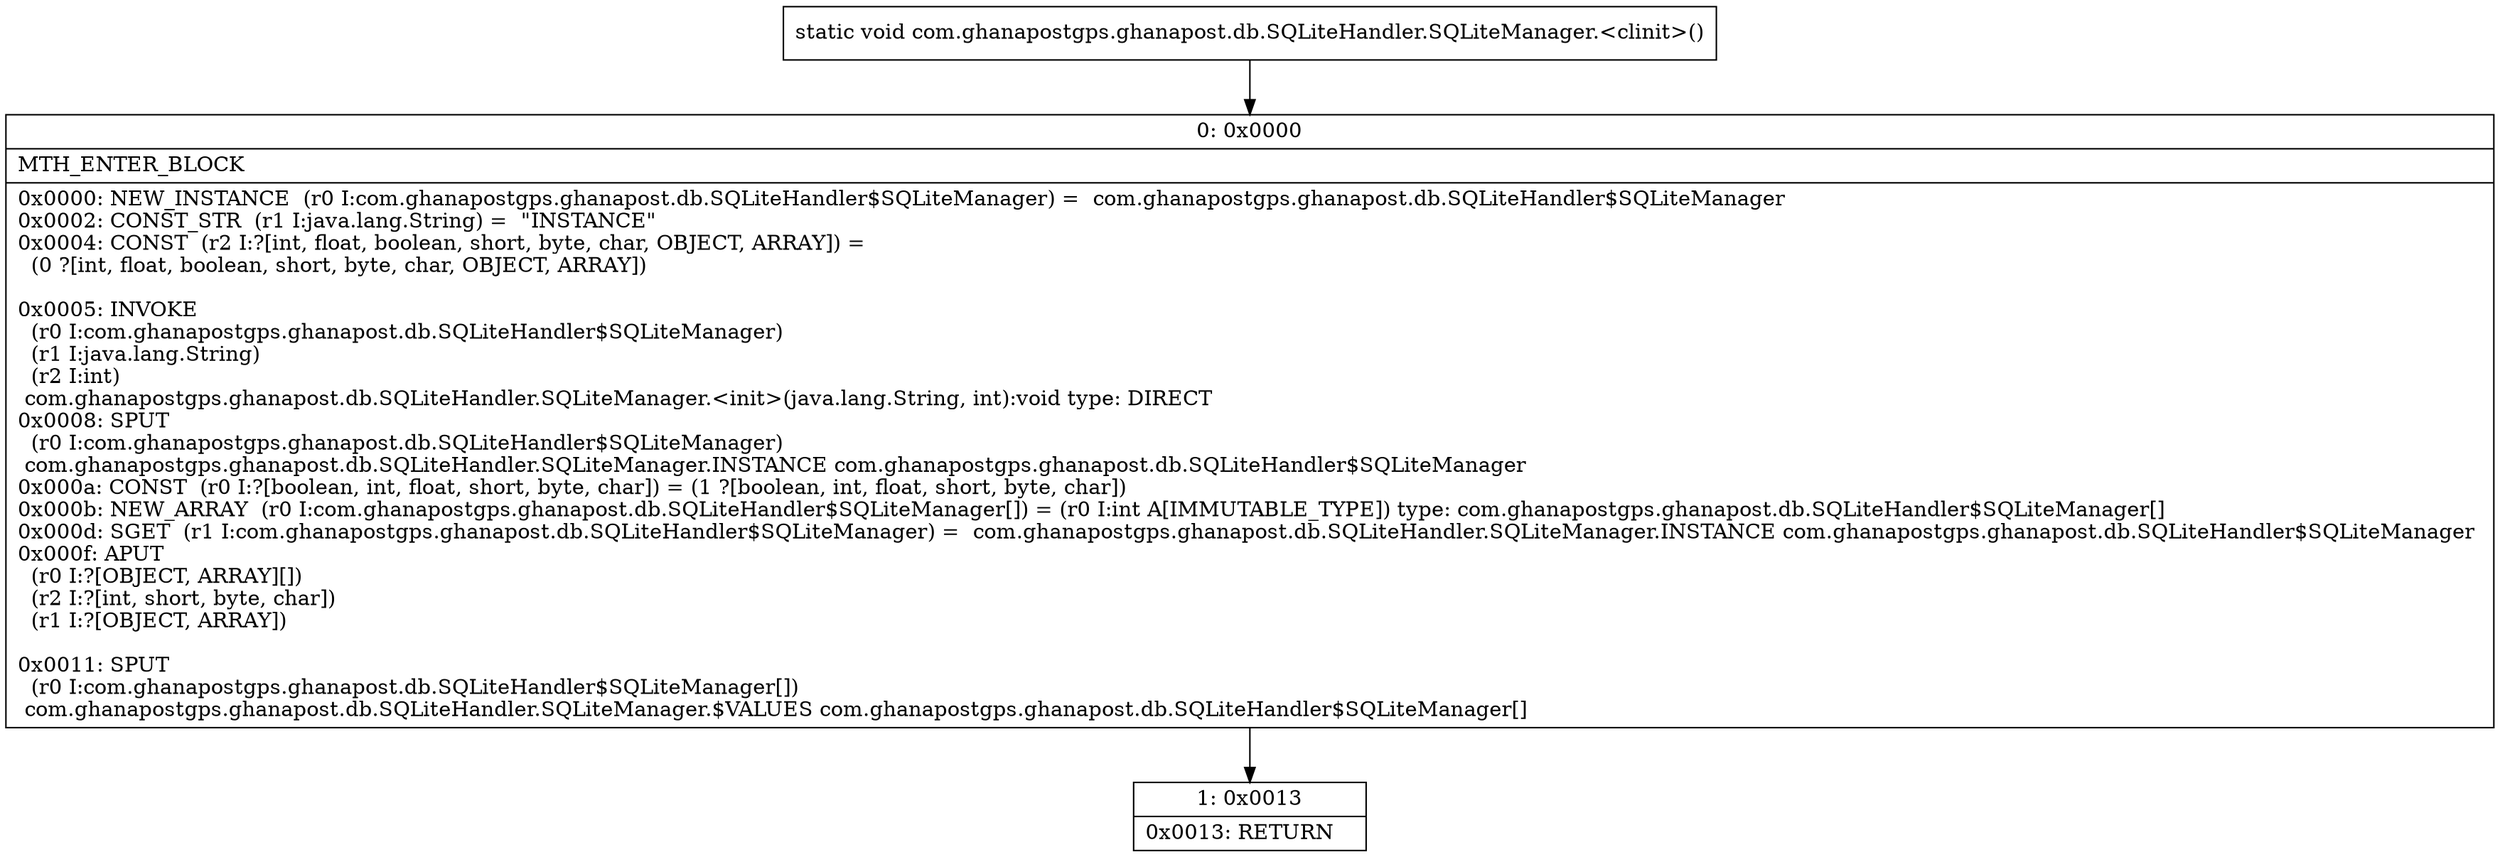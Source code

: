 digraph "CFG forcom.ghanapostgps.ghanapost.db.SQLiteHandler.SQLiteManager.\<clinit\>()V" {
Node_0 [shape=record,label="{0\:\ 0x0000|MTH_ENTER_BLOCK\l|0x0000: NEW_INSTANCE  (r0 I:com.ghanapostgps.ghanapost.db.SQLiteHandler$SQLiteManager) =  com.ghanapostgps.ghanapost.db.SQLiteHandler$SQLiteManager \l0x0002: CONST_STR  (r1 I:java.lang.String) =  \"INSTANCE\" \l0x0004: CONST  (r2 I:?[int, float, boolean, short, byte, char, OBJECT, ARRAY]) = \l  (0 ?[int, float, boolean, short, byte, char, OBJECT, ARRAY])\l \l0x0005: INVOKE  \l  (r0 I:com.ghanapostgps.ghanapost.db.SQLiteHandler$SQLiteManager)\l  (r1 I:java.lang.String)\l  (r2 I:int)\l com.ghanapostgps.ghanapost.db.SQLiteHandler.SQLiteManager.\<init\>(java.lang.String, int):void type: DIRECT \l0x0008: SPUT  \l  (r0 I:com.ghanapostgps.ghanapost.db.SQLiteHandler$SQLiteManager)\l com.ghanapostgps.ghanapost.db.SQLiteHandler.SQLiteManager.INSTANCE com.ghanapostgps.ghanapost.db.SQLiteHandler$SQLiteManager \l0x000a: CONST  (r0 I:?[boolean, int, float, short, byte, char]) = (1 ?[boolean, int, float, short, byte, char]) \l0x000b: NEW_ARRAY  (r0 I:com.ghanapostgps.ghanapost.db.SQLiteHandler$SQLiteManager[]) = (r0 I:int A[IMMUTABLE_TYPE]) type: com.ghanapostgps.ghanapost.db.SQLiteHandler$SQLiteManager[] \l0x000d: SGET  (r1 I:com.ghanapostgps.ghanapost.db.SQLiteHandler$SQLiteManager) =  com.ghanapostgps.ghanapost.db.SQLiteHandler.SQLiteManager.INSTANCE com.ghanapostgps.ghanapost.db.SQLiteHandler$SQLiteManager \l0x000f: APUT  \l  (r0 I:?[OBJECT, ARRAY][])\l  (r2 I:?[int, short, byte, char])\l  (r1 I:?[OBJECT, ARRAY])\l \l0x0011: SPUT  \l  (r0 I:com.ghanapostgps.ghanapost.db.SQLiteHandler$SQLiteManager[])\l com.ghanapostgps.ghanapost.db.SQLiteHandler.SQLiteManager.$VALUES com.ghanapostgps.ghanapost.db.SQLiteHandler$SQLiteManager[] \l}"];
Node_1 [shape=record,label="{1\:\ 0x0013|0x0013: RETURN   \l}"];
MethodNode[shape=record,label="{static void com.ghanapostgps.ghanapost.db.SQLiteHandler.SQLiteManager.\<clinit\>() }"];
MethodNode -> Node_0;
Node_0 -> Node_1;
}

